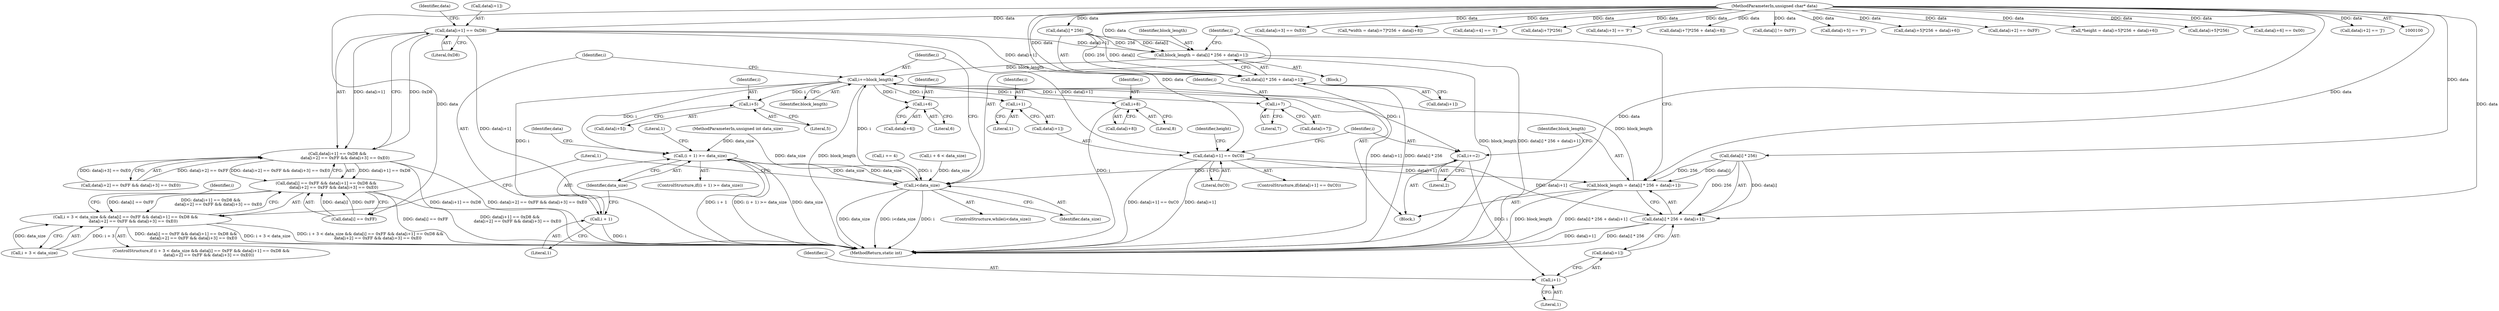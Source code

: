 digraph "0_PDFGen_ee58aff6918b8bbc3be29b9e3089485ea46ff956@pointer" {
"1000124" [label="(Call,data[i+1] == 0xD8)"];
"1000101" [label="(MethodParameterIn,unsigned char* data)"];
"1000123" [label="(Call,data[i+1] == 0xD8 &&\n            data[i+2] == 0xFF && data[i+3] == 0xE0)"];
"1000117" [label="(Call,data[i] == 0xFF && data[i+1] == 0xD8 &&\n            data[i+2] == 0xFF && data[i+3] == 0xE0)"];
"1000111" [label="(Call,i + 3 < data_size && data[i] == 0xFF && data[i+1] == 0xD8 &&\n            data[i+2] == 0xFF && data[i+3] == 0xE0)"];
"1000198" [label="(Call,block_length = data[i] * 256 + data[i+1])"];
"1000216" [label="(Call,i+=block_length)"];
"1000220" [label="(Call,(i + 1) >= data_size)"];
"1000212" [label="(Call,i<data_size)"];
"1000221" [label="(Call,i + 1)"];
"1000241" [label="(Call,i+1)"];
"1000253" [label="(Call,i+5)"];
"1000259" [label="(Call,i+6)"];
"1000269" [label="(Call,i+7)"];
"1000275" [label="(Call,i+8)"];
"1000280" [label="(Call,i+=2)"];
"1000293" [label="(Call,i+1)"];
"1000200" [label="(Call,data[i] * 256 + data[i+1])"];
"1000238" [label="(Call,data[i+1] == 0xC0)"];
"1000283" [label="(Call,block_length = data[i] * 256 + data[i+1])"];
"1000285" [label="(Call,data[i] * 256 + data[i+1])"];
"1000227" [label="(Literal,1)"];
"1000295" [label="(Literal,1)"];
"1000277" [label="(Literal,8)"];
"1000152" [label="(Call,i + 6 < data_size)"];
"1000254" [label="(Identifier,i)"];
"1000269" [label="(Call,i+7)"];
"1000243" [label="(Literal,1)"];
"1000212" [label="(Call,i<data_size)"];
"1000218" [label="(Identifier,block_length)"];
"1000223" [label="(Literal,1)"];
"1000139" [label="(Call,data[i+3] == 0xE0)"];
"1000242" [label="(Identifier,i)"];
"1000262" [label="(Call,*width = data[i+7]*256 + data[i+8])"];
"1000255" [label="(Literal,5)"];
"1000260" [label="(Identifier,i)"];
"1000221" [label="(Call,i + 1)"];
"1000200" [label="(Call,data[i] * 256 + data[i+1])"];
"1000267" [label="(Call,data[i+7])"];
"1000215" [label="(Block,)"];
"1000244" [label="(Literal,0xC0)"];
"1000117" [label="(Call,data[i] == 0xFF && data[i+1] == 0xD8 &&\n            data[i+2] == 0xFF && data[i+3] == 0xE0)"];
"1000251" [label="(Call,data[i+5])"];
"1000281" [label="(Identifier,i)"];
"1000217" [label="(Identifier,i)"];
"1000174" [label="(Call,data[i+4] == 'I')"];
"1000248" [label="(Identifier,height)"];
"1000124" [label="(Call,data[i+1] == 0xD8)"];
"1000261" [label="(Literal,6)"];
"1000214" [label="(Identifier,data_size)"];
"1000147" [label="(Call,i += 4)"];
"1000273" [label="(Call,data[i+8])"];
"1000198" [label="(Call,block_length = data[i] * 256 + data[i+1])"];
"1000213" [label="(Identifier,i)"];
"1000224" [label="(Identifier,data_size)"];
"1000241" [label="(Call,i+1)"];
"1000266" [label="(Call,data[i+7]*256)"];
"1000275" [label="(Call,i+8)"];
"1000270" [label="(Identifier,i)"];
"1000284" [label="(Identifier,block_length)"];
"1000286" [label="(Call,data[i] * 256)"];
"1000166" [label="(Call,data[i+3] == 'F')"];
"1000222" [label="(Identifier,i)"];
"1000299" [label="(MethodReturn,static int)"];
"1000134" [label="(Identifier,data)"];
"1000259" [label="(Call,i+6)"];
"1000280" [label="(Call,i+=2)"];
"1000196" [label="(Block,)"];
"1000265" [label="(Call,data[i+7]*256 + data[i+8])"];
"1000283" [label="(Call,block_length = data[i] * 256 + data[i+1])"];
"1000219" [label="(ControlStructure,if((i + 1) >= data_size))"];
"1000294" [label="(Identifier,i)"];
"1000229" [label="(Call,data[i] != 0xFF)"];
"1000231" [label="(Identifier,data)"];
"1000112" [label="(Call,i + 3 < data_size)"];
"1000182" [label="(Call,data[i+5] == 'F')"];
"1000257" [label="(Call,data[i+6])"];
"1000249" [label="(Call,data[i+5]*256 + data[i+6])"];
"1000131" [label="(Call,data[i+2] == 0xFF && data[i+3] == 0xE0)"];
"1000132" [label="(Call,data[i+2] == 0xFF)"];
"1000148" [label="(Identifier,i)"];
"1000123" [label="(Call,data[i+1] == 0xD8 &&\n            data[i+2] == 0xFF && data[i+3] == 0xE0)"];
"1000298" [label="(Literal,1)"];
"1000271" [label="(Literal,7)"];
"1000111" [label="(Call,i + 3 < data_size && data[i] == 0xFF && data[i+1] == 0xD8 &&\n            data[i+2] == 0xFF && data[i+3] == 0xE0)"];
"1000237" [label="(ControlStructure,if(data[i+1] == 0xC0))"];
"1000246" [label="(Call,*height = data[i+5]*256 + data[i+6])"];
"1000206" [label="(Call,data[i+1])"];
"1000285" [label="(Call,data[i] * 256 + data[i+1])"];
"1000130" [label="(Literal,0xD8)"];
"1000238" [label="(Call,data[i+1] == 0xC0)"];
"1000250" [label="(Call,data[i+5]*256)"];
"1000102" [label="(MethodParameterIn,unsigned int data_size)"];
"1000201" [label="(Call,data[i] * 256)"];
"1000211" [label="(ControlStructure,while(i<data_size))"];
"1000253" [label="(Call,i+5)"];
"1000291" [label="(Call,data[i+1])"];
"1000101" [label="(MethodParameterIn,unsigned char* data)"];
"1000189" [label="(Call,data[i+6] == 0x00)"];
"1000276" [label="(Identifier,i)"];
"1000118" [label="(Call,data[i] == 0xFF)"];
"1000282" [label="(Literal,2)"];
"1000216" [label="(Call,i+=block_length)"];
"1000125" [label="(Call,data[i+1])"];
"1000293" [label="(Call,i+1)"];
"1000158" [label="(Call,data[i+2] == 'J')"];
"1000220" [label="(Call,(i + 1) >= data_size)"];
"1000199" [label="(Identifier,block_length)"];
"1000239" [label="(Call,data[i+1])"];
"1000110" [label="(ControlStructure,if (i + 3 < data_size && data[i] == 0xFF && data[i+1] == 0xD8 &&\n            data[i+2] == 0xFF && data[i+3] == 0xE0))"];
"1000124" -> "1000123"  [label="AST: "];
"1000124" -> "1000130"  [label="CFG: "];
"1000125" -> "1000124"  [label="AST: "];
"1000130" -> "1000124"  [label="AST: "];
"1000134" -> "1000124"  [label="CFG: "];
"1000123" -> "1000124"  [label="CFG: "];
"1000124" -> "1000299"  [label="DDG: data[i+1]"];
"1000124" -> "1000123"  [label="DDG: data[i+1]"];
"1000124" -> "1000123"  [label="DDG: 0xD8"];
"1000101" -> "1000124"  [label="DDG: data"];
"1000124" -> "1000198"  [label="DDG: data[i+1]"];
"1000124" -> "1000200"  [label="DDG: data[i+1]"];
"1000124" -> "1000238"  [label="DDG: data[i+1]"];
"1000101" -> "1000100"  [label="AST: "];
"1000101" -> "1000299"  [label="DDG: data"];
"1000101" -> "1000118"  [label="DDG: data"];
"1000101" -> "1000132"  [label="DDG: data"];
"1000101" -> "1000139"  [label="DDG: data"];
"1000101" -> "1000158"  [label="DDG: data"];
"1000101" -> "1000166"  [label="DDG: data"];
"1000101" -> "1000174"  [label="DDG: data"];
"1000101" -> "1000182"  [label="DDG: data"];
"1000101" -> "1000189"  [label="DDG: data"];
"1000101" -> "1000198"  [label="DDG: data"];
"1000101" -> "1000201"  [label="DDG: data"];
"1000101" -> "1000200"  [label="DDG: data"];
"1000101" -> "1000229"  [label="DDG: data"];
"1000101" -> "1000238"  [label="DDG: data"];
"1000101" -> "1000246"  [label="DDG: data"];
"1000101" -> "1000250"  [label="DDG: data"];
"1000101" -> "1000249"  [label="DDG: data"];
"1000101" -> "1000262"  [label="DDG: data"];
"1000101" -> "1000266"  [label="DDG: data"];
"1000101" -> "1000265"  [label="DDG: data"];
"1000101" -> "1000283"  [label="DDG: data"];
"1000101" -> "1000286"  [label="DDG: data"];
"1000101" -> "1000285"  [label="DDG: data"];
"1000123" -> "1000117"  [label="AST: "];
"1000123" -> "1000131"  [label="CFG: "];
"1000131" -> "1000123"  [label="AST: "];
"1000117" -> "1000123"  [label="CFG: "];
"1000123" -> "1000299"  [label="DDG: data[i+1] == 0xD8"];
"1000123" -> "1000299"  [label="DDG: data[i+2] == 0xFF && data[i+3] == 0xE0"];
"1000123" -> "1000117"  [label="DDG: data[i+1] == 0xD8"];
"1000123" -> "1000117"  [label="DDG: data[i+2] == 0xFF && data[i+3] == 0xE0"];
"1000131" -> "1000123"  [label="DDG: data[i+2] == 0xFF"];
"1000131" -> "1000123"  [label="DDG: data[i+3] == 0xE0"];
"1000117" -> "1000111"  [label="AST: "];
"1000117" -> "1000118"  [label="CFG: "];
"1000118" -> "1000117"  [label="AST: "];
"1000111" -> "1000117"  [label="CFG: "];
"1000117" -> "1000299"  [label="DDG: data[i] == 0xFF"];
"1000117" -> "1000299"  [label="DDG: data[i+1] == 0xD8 &&\n            data[i+2] == 0xFF && data[i+3] == 0xE0"];
"1000117" -> "1000111"  [label="DDG: data[i] == 0xFF"];
"1000117" -> "1000111"  [label="DDG: data[i+1] == 0xD8 &&\n            data[i+2] == 0xFF && data[i+3] == 0xE0"];
"1000118" -> "1000117"  [label="DDG: data[i]"];
"1000118" -> "1000117"  [label="DDG: 0xFF"];
"1000111" -> "1000110"  [label="AST: "];
"1000111" -> "1000112"  [label="CFG: "];
"1000112" -> "1000111"  [label="AST: "];
"1000148" -> "1000111"  [label="CFG: "];
"1000298" -> "1000111"  [label="CFG: "];
"1000111" -> "1000299"  [label="DDG: data[i] == 0xFF && data[i+1] == 0xD8 &&\n            data[i+2] == 0xFF && data[i+3] == 0xE0"];
"1000111" -> "1000299"  [label="DDG: i + 3 < data_size"];
"1000111" -> "1000299"  [label="DDG: i + 3 < data_size && data[i] == 0xFF && data[i+1] == 0xD8 &&\n            data[i+2] == 0xFF && data[i+3] == 0xE0"];
"1000112" -> "1000111"  [label="DDG: i + 3"];
"1000112" -> "1000111"  [label="DDG: data_size"];
"1000198" -> "1000196"  [label="AST: "];
"1000198" -> "1000200"  [label="CFG: "];
"1000199" -> "1000198"  [label="AST: "];
"1000200" -> "1000198"  [label="AST: "];
"1000213" -> "1000198"  [label="CFG: "];
"1000198" -> "1000299"  [label="DDG: data[i] * 256 + data[i+1]"];
"1000198" -> "1000299"  [label="DDG: block_length"];
"1000201" -> "1000198"  [label="DDG: data[i]"];
"1000201" -> "1000198"  [label="DDG: 256"];
"1000198" -> "1000216"  [label="DDG: block_length"];
"1000216" -> "1000215"  [label="AST: "];
"1000216" -> "1000218"  [label="CFG: "];
"1000217" -> "1000216"  [label="AST: "];
"1000218" -> "1000216"  [label="AST: "];
"1000222" -> "1000216"  [label="CFG: "];
"1000216" -> "1000299"  [label="DDG: block_length"];
"1000283" -> "1000216"  [label="DDG: block_length"];
"1000212" -> "1000216"  [label="DDG: i"];
"1000216" -> "1000220"  [label="DDG: i"];
"1000216" -> "1000221"  [label="DDG: i"];
"1000216" -> "1000241"  [label="DDG: i"];
"1000216" -> "1000253"  [label="DDG: i"];
"1000216" -> "1000259"  [label="DDG: i"];
"1000216" -> "1000269"  [label="DDG: i"];
"1000216" -> "1000275"  [label="DDG: i"];
"1000216" -> "1000280"  [label="DDG: i"];
"1000220" -> "1000219"  [label="AST: "];
"1000220" -> "1000224"  [label="CFG: "];
"1000221" -> "1000220"  [label="AST: "];
"1000224" -> "1000220"  [label="AST: "];
"1000227" -> "1000220"  [label="CFG: "];
"1000231" -> "1000220"  [label="CFG: "];
"1000220" -> "1000299"  [label="DDG: i + 1"];
"1000220" -> "1000299"  [label="DDG: (i + 1) >= data_size"];
"1000220" -> "1000299"  [label="DDG: data_size"];
"1000220" -> "1000212"  [label="DDG: data_size"];
"1000212" -> "1000220"  [label="DDG: data_size"];
"1000102" -> "1000220"  [label="DDG: data_size"];
"1000212" -> "1000211"  [label="AST: "];
"1000212" -> "1000214"  [label="CFG: "];
"1000213" -> "1000212"  [label="AST: "];
"1000214" -> "1000212"  [label="AST: "];
"1000217" -> "1000212"  [label="CFG: "];
"1000298" -> "1000212"  [label="CFG: "];
"1000212" -> "1000299"  [label="DDG: data_size"];
"1000212" -> "1000299"  [label="DDG: i<data_size"];
"1000212" -> "1000299"  [label="DDG: i"];
"1000147" -> "1000212"  [label="DDG: i"];
"1000280" -> "1000212"  [label="DDG: i"];
"1000152" -> "1000212"  [label="DDG: data_size"];
"1000102" -> "1000212"  [label="DDG: data_size"];
"1000221" -> "1000223"  [label="CFG: "];
"1000222" -> "1000221"  [label="AST: "];
"1000223" -> "1000221"  [label="AST: "];
"1000224" -> "1000221"  [label="CFG: "];
"1000221" -> "1000299"  [label="DDG: i"];
"1000241" -> "1000239"  [label="AST: "];
"1000241" -> "1000243"  [label="CFG: "];
"1000242" -> "1000241"  [label="AST: "];
"1000243" -> "1000241"  [label="AST: "];
"1000239" -> "1000241"  [label="CFG: "];
"1000253" -> "1000251"  [label="AST: "];
"1000253" -> "1000255"  [label="CFG: "];
"1000254" -> "1000253"  [label="AST: "];
"1000255" -> "1000253"  [label="AST: "];
"1000251" -> "1000253"  [label="CFG: "];
"1000259" -> "1000257"  [label="AST: "];
"1000259" -> "1000261"  [label="CFG: "];
"1000260" -> "1000259"  [label="AST: "];
"1000261" -> "1000259"  [label="AST: "];
"1000257" -> "1000259"  [label="CFG: "];
"1000269" -> "1000267"  [label="AST: "];
"1000269" -> "1000271"  [label="CFG: "];
"1000270" -> "1000269"  [label="AST: "];
"1000271" -> "1000269"  [label="AST: "];
"1000267" -> "1000269"  [label="CFG: "];
"1000275" -> "1000273"  [label="AST: "];
"1000275" -> "1000277"  [label="CFG: "];
"1000276" -> "1000275"  [label="AST: "];
"1000277" -> "1000275"  [label="AST: "];
"1000273" -> "1000275"  [label="CFG: "];
"1000275" -> "1000299"  [label="DDG: i"];
"1000280" -> "1000215"  [label="AST: "];
"1000280" -> "1000282"  [label="CFG: "];
"1000281" -> "1000280"  [label="AST: "];
"1000282" -> "1000280"  [label="AST: "];
"1000284" -> "1000280"  [label="CFG: "];
"1000280" -> "1000293"  [label="DDG: i"];
"1000293" -> "1000291"  [label="AST: "];
"1000293" -> "1000295"  [label="CFG: "];
"1000294" -> "1000293"  [label="AST: "];
"1000295" -> "1000293"  [label="AST: "];
"1000291" -> "1000293"  [label="CFG: "];
"1000200" -> "1000206"  [label="CFG: "];
"1000201" -> "1000200"  [label="AST: "];
"1000206" -> "1000200"  [label="AST: "];
"1000200" -> "1000299"  [label="DDG: data[i] * 256"];
"1000200" -> "1000299"  [label="DDG: data[i+1]"];
"1000201" -> "1000200"  [label="DDG: data[i]"];
"1000201" -> "1000200"  [label="DDG: 256"];
"1000238" -> "1000237"  [label="AST: "];
"1000238" -> "1000244"  [label="CFG: "];
"1000239" -> "1000238"  [label="AST: "];
"1000244" -> "1000238"  [label="AST: "];
"1000248" -> "1000238"  [label="CFG: "];
"1000281" -> "1000238"  [label="CFG: "];
"1000238" -> "1000299"  [label="DDG: data[i+1]"];
"1000238" -> "1000299"  [label="DDG: data[i+1] == 0xC0"];
"1000238" -> "1000283"  [label="DDG: data[i+1]"];
"1000238" -> "1000285"  [label="DDG: data[i+1]"];
"1000283" -> "1000215"  [label="AST: "];
"1000283" -> "1000285"  [label="CFG: "];
"1000284" -> "1000283"  [label="AST: "];
"1000285" -> "1000283"  [label="AST: "];
"1000213" -> "1000283"  [label="CFG: "];
"1000283" -> "1000299"  [label="DDG: data[i] * 256 + data[i+1]"];
"1000283" -> "1000299"  [label="DDG: block_length"];
"1000286" -> "1000283"  [label="DDG: data[i]"];
"1000286" -> "1000283"  [label="DDG: 256"];
"1000285" -> "1000291"  [label="CFG: "];
"1000286" -> "1000285"  [label="AST: "];
"1000291" -> "1000285"  [label="AST: "];
"1000285" -> "1000299"  [label="DDG: data[i] * 256"];
"1000285" -> "1000299"  [label="DDG: data[i+1]"];
"1000286" -> "1000285"  [label="DDG: data[i]"];
"1000286" -> "1000285"  [label="DDG: 256"];
}
